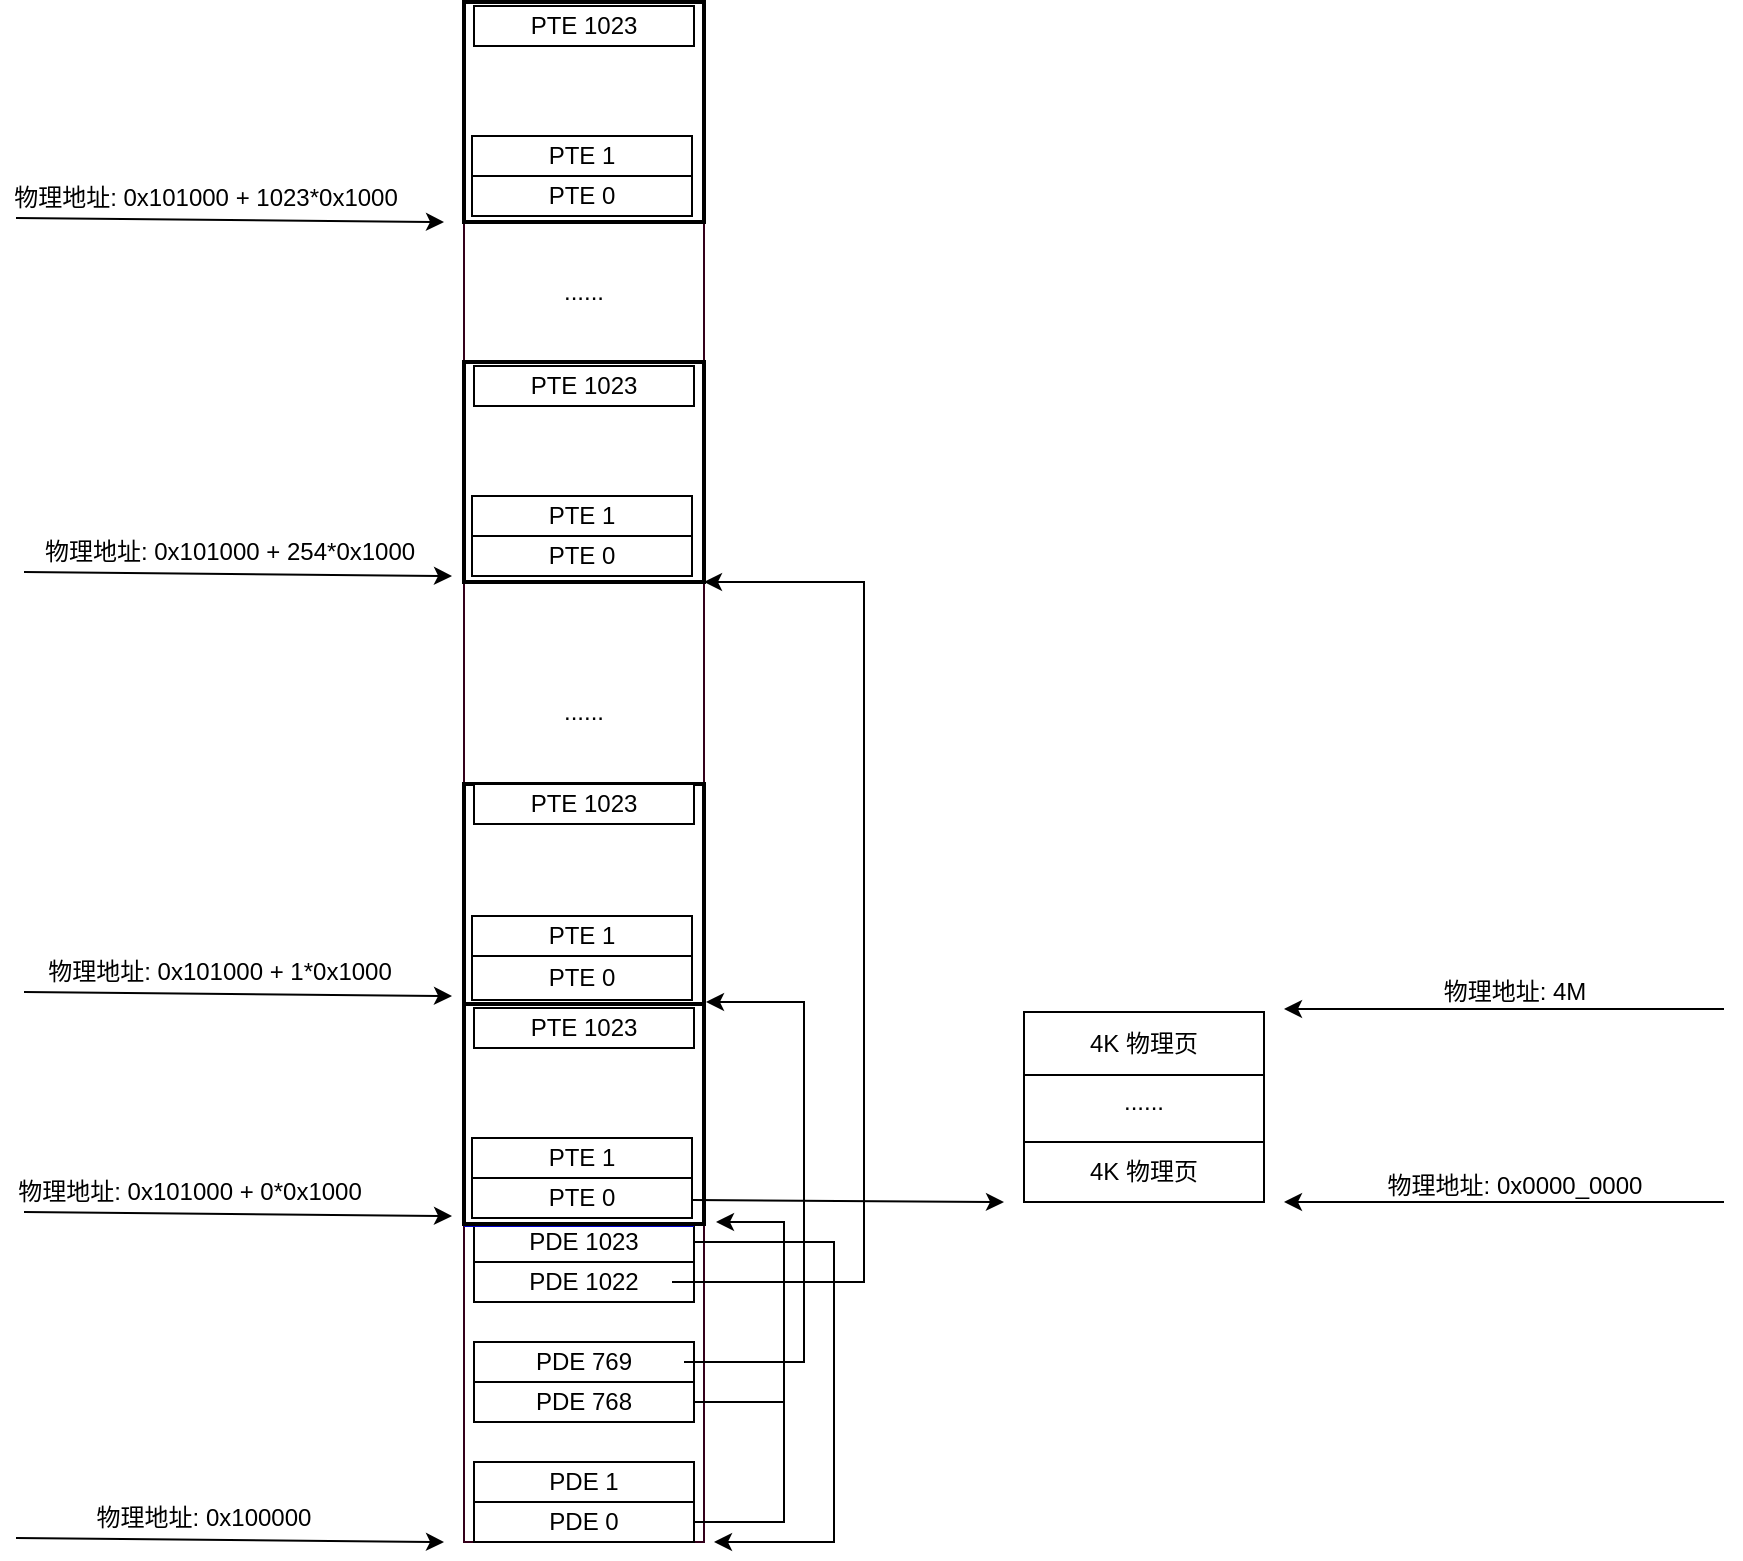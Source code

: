 <mxfile version="21.6.5" type="device">
  <diagram name="第 1 页" id="Iy9FVly_qUaEM8M-tV3w">
    <mxGraphModel dx="954" dy="1785" grid="1" gridSize="10" guides="1" tooltips="1" connect="1" arrows="1" fold="1" page="1" pageScale="1" pageWidth="827" pageHeight="1169" math="0" shadow="0">
      <root>
        <mxCell id="0" />
        <mxCell id="1" parent="0" />
        <mxCell id="ng-8pXc5gimPbxyd-tf--1" value="" style="rounded=0;whiteSpace=wrap;html=1;strokeColor=#33001A;" parent="1" vertex="1">
          <mxGeometry x="280" y="-250" width="120" height="610" as="geometry" />
        </mxCell>
        <mxCell id="ng-8pXc5gimPbxyd-tf--2" value="" style="rounded=0;whiteSpace=wrap;html=1;strokeColor=#33001A;" parent="1" vertex="1">
          <mxGeometry x="280" y="360" width="120" height="160" as="geometry" />
        </mxCell>
        <mxCell id="ng-8pXc5gimPbxyd-tf--3" value="PDE 0" style="rounded=0;whiteSpace=wrap;html=1;" parent="1" vertex="1">
          <mxGeometry x="285" y="500" width="110" height="20" as="geometry" />
        </mxCell>
        <mxCell id="ng-8pXc5gimPbxyd-tf--4" value="PDE 1" style="rounded=0;whiteSpace=wrap;html=1;" parent="1" vertex="1">
          <mxGeometry x="285" y="480" width="110" height="20" as="geometry" />
        </mxCell>
        <mxCell id="ng-8pXc5gimPbxyd-tf--5" value="PDE 1023" style="rounded=0;whiteSpace=wrap;html=1;" parent="1" vertex="1">
          <mxGeometry x="285" y="360" width="110" height="20" as="geometry" />
        </mxCell>
        <mxCell id="ng-8pXc5gimPbxyd-tf--6" value="" style="endArrow=none;html=1;rounded=0;entryX=1;entryY=0;entryDx=0;entryDy=0;exitX=0;exitY=1;exitDx=0;exitDy=0;strokeColor=#0000CC;strokeWidth=5;" parent="1" source="ng-8pXc5gimPbxyd-tf--1" target="ng-8pXc5gimPbxyd-tf--5" edge="1">
          <mxGeometry width="50" height="50" relative="1" as="geometry">
            <mxPoint x="90" y="400" as="sourcePoint" />
            <mxPoint x="140" y="350" as="targetPoint" />
          </mxGeometry>
        </mxCell>
        <mxCell id="ng-8pXc5gimPbxyd-tf--8" value="PDE 768" style="rounded=0;whiteSpace=wrap;html=1;" parent="1" vertex="1">
          <mxGeometry x="285" y="440" width="110" height="20" as="geometry" />
        </mxCell>
        <mxCell id="ng-8pXc5gimPbxyd-tf--20" value="" style="group" parent="1" vertex="1" connectable="0">
          <mxGeometry x="280" y="251" width="120" height="110" as="geometry" />
        </mxCell>
        <mxCell id="ng-8pXc5gimPbxyd-tf--9" value="" style="rounded=0;whiteSpace=wrap;html=1;strokeWidth=2;" parent="ng-8pXc5gimPbxyd-tf--20" vertex="1">
          <mxGeometry width="120" height="110" as="geometry" />
        </mxCell>
        <mxCell id="ng-8pXc5gimPbxyd-tf--11" value="PTE 0" style="rounded=0;whiteSpace=wrap;html=1;" parent="ng-8pXc5gimPbxyd-tf--20" vertex="1">
          <mxGeometry x="4" y="87" width="110" height="20" as="geometry" />
        </mxCell>
        <mxCell id="ng-8pXc5gimPbxyd-tf--12" value="PTE 1023" style="rounded=0;whiteSpace=wrap;html=1;" parent="ng-8pXc5gimPbxyd-tf--20" vertex="1">
          <mxGeometry x="5" y="2" width="110" height="20" as="geometry" />
        </mxCell>
        <mxCell id="ng-8pXc5gimPbxyd-tf--13" value="PTE 1" style="rounded=0;whiteSpace=wrap;html=1;" parent="ng-8pXc5gimPbxyd-tf--20" vertex="1">
          <mxGeometry x="4" y="67" width="110" height="20" as="geometry" />
        </mxCell>
        <mxCell id="ng-8pXc5gimPbxyd-tf--27" value="" style="group" parent="1" vertex="1" connectable="0">
          <mxGeometry x="280" y="-250" width="120" height="110" as="geometry" />
        </mxCell>
        <mxCell id="ng-8pXc5gimPbxyd-tf--28" value="" style="rounded=0;whiteSpace=wrap;html=1;strokeWidth=2;" parent="ng-8pXc5gimPbxyd-tf--27" vertex="1">
          <mxGeometry width="120" height="110" as="geometry" />
        </mxCell>
        <mxCell id="ng-8pXc5gimPbxyd-tf--29" value="PTE 0" style="rounded=0;whiteSpace=wrap;html=1;" parent="ng-8pXc5gimPbxyd-tf--27" vertex="1">
          <mxGeometry x="4" y="87" width="110" height="20" as="geometry" />
        </mxCell>
        <mxCell id="ng-8pXc5gimPbxyd-tf--30" value="PTE 1023" style="rounded=0;whiteSpace=wrap;html=1;" parent="ng-8pXc5gimPbxyd-tf--27" vertex="1">
          <mxGeometry x="5" y="2" width="110" height="20" as="geometry" />
        </mxCell>
        <mxCell id="ng-8pXc5gimPbxyd-tf--31" value="PTE 1" style="rounded=0;whiteSpace=wrap;html=1;" parent="ng-8pXc5gimPbxyd-tf--27" vertex="1">
          <mxGeometry x="4" y="67" width="110" height="20" as="geometry" />
        </mxCell>
        <mxCell id="ng-8pXc5gimPbxyd-tf--33" value="......" style="text;html=1;strokeColor=none;fillColor=none;align=center;verticalAlign=middle;whiteSpace=wrap;rounded=0;" parent="1" vertex="1">
          <mxGeometry x="310" y="90" width="60" height="30" as="geometry" />
        </mxCell>
        <mxCell id="ng-8pXc5gimPbxyd-tf--38" value="" style="group" parent="1" vertex="1" connectable="0">
          <mxGeometry x="56" y="503" width="214" height="17" as="geometry" />
        </mxCell>
        <mxCell id="ng-8pXc5gimPbxyd-tf--34" value="" style="endArrow=classic;html=1;rounded=0;" parent="ng-8pXc5gimPbxyd-tf--38" edge="1">
          <mxGeometry width="50" height="50" relative="1" as="geometry">
            <mxPoint y="15" as="sourcePoint" />
            <mxPoint x="214" y="17" as="targetPoint" />
          </mxGeometry>
        </mxCell>
        <mxCell id="ng-8pXc5gimPbxyd-tf--36" value="物理地址: 0x100000" style="text;html=1;strokeColor=none;fillColor=none;align=center;verticalAlign=middle;whiteSpace=wrap;rounded=0;" parent="ng-8pXc5gimPbxyd-tf--38" vertex="1">
          <mxGeometry x="9" width="170" height="10" as="geometry" />
        </mxCell>
        <mxCell id="ng-8pXc5gimPbxyd-tf--39" value="" style="group" parent="1" vertex="1" connectable="0">
          <mxGeometry x="60" y="340" width="214" height="17" as="geometry" />
        </mxCell>
        <mxCell id="ng-8pXc5gimPbxyd-tf--40" value="" style="endArrow=classic;html=1;rounded=0;" parent="ng-8pXc5gimPbxyd-tf--39" edge="1">
          <mxGeometry width="50" height="50" relative="1" as="geometry">
            <mxPoint y="15" as="sourcePoint" />
            <mxPoint x="214" y="17" as="targetPoint" />
          </mxGeometry>
        </mxCell>
        <mxCell id="ng-8pXc5gimPbxyd-tf--41" value="物理地址: 0x101000 + 0*0x1000" style="text;html=1;strokeColor=none;fillColor=none;align=center;verticalAlign=middle;whiteSpace=wrap;rounded=0;" parent="ng-8pXc5gimPbxyd-tf--39" vertex="1">
          <mxGeometry x="-10" width="186" height="10" as="geometry" />
        </mxCell>
        <mxCell id="ng-8pXc5gimPbxyd-tf--42" value="" style="group" parent="1" vertex="1" connectable="0">
          <mxGeometry x="60" y="230" width="214" height="17" as="geometry" />
        </mxCell>
        <mxCell id="ng-8pXc5gimPbxyd-tf--43" value="" style="endArrow=classic;html=1;rounded=0;" parent="ng-8pXc5gimPbxyd-tf--42" edge="1">
          <mxGeometry width="50" height="50" relative="1" as="geometry">
            <mxPoint y="15" as="sourcePoint" />
            <mxPoint x="214" y="17" as="targetPoint" />
          </mxGeometry>
        </mxCell>
        <mxCell id="ng-8pXc5gimPbxyd-tf--44" value="物理地址: 0x101000 + 1*0x1000" style="text;html=1;strokeColor=none;fillColor=none;align=center;verticalAlign=middle;whiteSpace=wrap;rounded=0;" parent="ng-8pXc5gimPbxyd-tf--42" vertex="1">
          <mxGeometry x="6" width="184" height="10" as="geometry" />
        </mxCell>
        <mxCell id="ng-8pXc5gimPbxyd-tf--45" value="" style="group" parent="1" vertex="1" connectable="0">
          <mxGeometry x="56" y="-157" width="214" height="17" as="geometry" />
        </mxCell>
        <mxCell id="ng-8pXc5gimPbxyd-tf--46" value="" style="endArrow=classic;html=1;rounded=0;" parent="ng-8pXc5gimPbxyd-tf--45" edge="1">
          <mxGeometry width="50" height="50" relative="1" as="geometry">
            <mxPoint y="15" as="sourcePoint" />
            <mxPoint x="214" y="17" as="targetPoint" />
          </mxGeometry>
        </mxCell>
        <mxCell id="ng-8pXc5gimPbxyd-tf--47" value="物理地址: 0x101000 + 1023*0x1000" style="text;html=1;strokeColor=none;fillColor=none;align=center;verticalAlign=middle;whiteSpace=wrap;rounded=0;" parent="ng-8pXc5gimPbxyd-tf--45" vertex="1">
          <mxGeometry x="-8" width="206" height="10" as="geometry" />
        </mxCell>
        <mxCell id="ng-8pXc5gimPbxyd-tf--48" value="" style="group" parent="1" vertex="1" connectable="0">
          <mxGeometry x="280" y="141" width="120" height="110" as="geometry" />
        </mxCell>
        <mxCell id="ng-8pXc5gimPbxyd-tf--22" value="" style="rounded=0;whiteSpace=wrap;html=1;strokeWidth=2;" parent="ng-8pXc5gimPbxyd-tf--48" vertex="1">
          <mxGeometry width="120" height="110" as="geometry" />
        </mxCell>
        <mxCell id="ng-8pXc5gimPbxyd-tf--23" value="PTE 0" style="rounded=0;whiteSpace=wrap;html=1;" parent="ng-8pXc5gimPbxyd-tf--48" vertex="1">
          <mxGeometry x="4" y="86" width="110" height="22" as="geometry" />
        </mxCell>
        <mxCell id="ng-8pXc5gimPbxyd-tf--24" value="PTE 1023" style="rounded=0;whiteSpace=wrap;html=1;" parent="ng-8pXc5gimPbxyd-tf--48" vertex="1">
          <mxGeometry x="5" width="110" height="20" as="geometry" />
        </mxCell>
        <mxCell id="ng-8pXc5gimPbxyd-tf--25" value="PTE 1" style="rounded=0;whiteSpace=wrap;html=1;" parent="ng-8pXc5gimPbxyd-tf--48" vertex="1">
          <mxGeometry x="4" y="66" width="110" height="20" as="geometry" />
        </mxCell>
        <mxCell id="rMVgjCIZ4-813F9Rrh9d-5" value="......" style="rounded=0;whiteSpace=wrap;html=1;" vertex="1" parent="1">
          <mxGeometry x="560" y="280" width="120" height="40" as="geometry" />
        </mxCell>
        <mxCell id="rMVgjCIZ4-813F9Rrh9d-6" value="4K 物理页" style="rounded=0;whiteSpace=wrap;html=1;" vertex="1" parent="1">
          <mxGeometry x="560" y="320" width="120" height="30" as="geometry" />
        </mxCell>
        <mxCell id="rMVgjCIZ4-813F9Rrh9d-11" value="4K 物理页" style="rounded=0;whiteSpace=wrap;html=1;" vertex="1" parent="1">
          <mxGeometry x="560" y="255" width="120" height="31.5" as="geometry" />
        </mxCell>
        <mxCell id="rMVgjCIZ4-813F9Rrh9d-12" value="" style="group" vertex="1" connectable="0" parent="1">
          <mxGeometry x="280" y="-70" width="120" height="110" as="geometry" />
        </mxCell>
        <mxCell id="rMVgjCIZ4-813F9Rrh9d-13" value="" style="rounded=0;whiteSpace=wrap;html=1;strokeWidth=2;" vertex="1" parent="rMVgjCIZ4-813F9Rrh9d-12">
          <mxGeometry width="120" height="110" as="geometry" />
        </mxCell>
        <mxCell id="rMVgjCIZ4-813F9Rrh9d-14" value="PTE 0" style="rounded=0;whiteSpace=wrap;html=1;" vertex="1" parent="rMVgjCIZ4-813F9Rrh9d-12">
          <mxGeometry x="4" y="87" width="110" height="20" as="geometry" />
        </mxCell>
        <mxCell id="rMVgjCIZ4-813F9Rrh9d-15" value="PTE 1023" style="rounded=0;whiteSpace=wrap;html=1;" vertex="1" parent="rMVgjCIZ4-813F9Rrh9d-12">
          <mxGeometry x="5" y="2" width="110" height="20" as="geometry" />
        </mxCell>
        <mxCell id="rMVgjCIZ4-813F9Rrh9d-16" value="PTE 1" style="rounded=0;whiteSpace=wrap;html=1;" vertex="1" parent="rMVgjCIZ4-813F9Rrh9d-12">
          <mxGeometry x="4" y="67" width="110" height="20" as="geometry" />
        </mxCell>
        <mxCell id="rMVgjCIZ4-813F9Rrh9d-17" value="......" style="text;html=1;strokeColor=none;fillColor=none;align=center;verticalAlign=middle;whiteSpace=wrap;rounded=0;" vertex="1" parent="1">
          <mxGeometry x="310" y="-120" width="60" height="30" as="geometry" />
        </mxCell>
        <mxCell id="rMVgjCIZ4-813F9Rrh9d-18" value="" style="group" vertex="1" connectable="0" parent="1">
          <mxGeometry x="60" y="20" width="214" height="17" as="geometry" />
        </mxCell>
        <mxCell id="rMVgjCIZ4-813F9Rrh9d-19" value="" style="endArrow=classic;html=1;rounded=0;" edge="1" parent="rMVgjCIZ4-813F9Rrh9d-18">
          <mxGeometry width="50" height="50" relative="1" as="geometry">
            <mxPoint y="15" as="sourcePoint" />
            <mxPoint x="214" y="17" as="targetPoint" />
          </mxGeometry>
        </mxCell>
        <mxCell id="rMVgjCIZ4-813F9Rrh9d-20" value="物理地址: 0x101000 + 254*0x1000" style="text;html=1;strokeColor=none;fillColor=none;align=center;verticalAlign=middle;whiteSpace=wrap;rounded=0;" vertex="1" parent="rMVgjCIZ4-813F9Rrh9d-18">
          <mxGeometry x="6" width="194" height="10" as="geometry" />
        </mxCell>
        <mxCell id="rMVgjCIZ4-813F9Rrh9d-22" value="" style="endArrow=classic;html=1;rounded=0;exitX=1;exitY=0.5;exitDx=0;exitDy=0;" edge="1" parent="1" source="ng-8pXc5gimPbxyd-tf--3">
          <mxGeometry width="50" height="50" relative="1" as="geometry">
            <mxPoint x="402" y="510" as="sourcePoint" />
            <mxPoint x="406" y="360" as="targetPoint" />
            <Array as="points">
              <mxPoint x="440" y="510" />
              <mxPoint x="440" y="430" />
              <mxPoint x="440" y="360" />
            </Array>
          </mxGeometry>
        </mxCell>
        <mxCell id="rMVgjCIZ4-813F9Rrh9d-24" value="" style="endArrow=none;html=1;rounded=0;exitX=1;exitY=0.5;exitDx=0;exitDy=0;" edge="1" parent="1" source="ng-8pXc5gimPbxyd-tf--8">
          <mxGeometry width="50" height="50" relative="1" as="geometry">
            <mxPoint x="430" y="423" as="sourcePoint" />
            <mxPoint x="440" y="361" as="targetPoint" />
            <Array as="points">
              <mxPoint x="440" y="450" />
            </Array>
          </mxGeometry>
        </mxCell>
        <mxCell id="rMVgjCIZ4-813F9Rrh9d-25" value="" style="endArrow=classic;html=1;rounded=0;exitX=1;exitY=0.5;exitDx=0;exitDy=0;" edge="1" parent="1" source="ng-8pXc5gimPbxyd-tf--5">
          <mxGeometry width="50" height="50" relative="1" as="geometry">
            <mxPoint x="390" y="370" as="sourcePoint" />
            <mxPoint x="405" y="520" as="targetPoint" />
            <Array as="points">
              <mxPoint x="465" y="370" />
              <mxPoint x="465" y="520" />
            </Array>
          </mxGeometry>
        </mxCell>
        <mxCell id="rMVgjCIZ4-813F9Rrh9d-26" value="" style="group" vertex="1" connectable="0" parent="1">
          <mxGeometry x="690" y="326.5" width="220" height="30" as="geometry" />
        </mxCell>
        <mxCell id="rMVgjCIZ4-813F9Rrh9d-8" value="" style="endArrow=classic;html=1;rounded=0;" edge="1" parent="rMVgjCIZ4-813F9Rrh9d-26">
          <mxGeometry width="50" height="50" relative="1" as="geometry">
            <mxPoint x="220" y="23.5" as="sourcePoint" />
            <mxPoint y="23.5" as="targetPoint" />
          </mxGeometry>
        </mxCell>
        <mxCell id="rMVgjCIZ4-813F9Rrh9d-9" value="物理地址: 0x0000_0000" style="text;html=1;align=center;verticalAlign=middle;resizable=0;points=[];autosize=1;strokeColor=none;fillColor=none;" vertex="1" parent="rMVgjCIZ4-813F9Rrh9d-26">
          <mxGeometry x="40" width="150" height="30" as="geometry" />
        </mxCell>
        <mxCell id="rMVgjCIZ4-813F9Rrh9d-29" value="" style="group" vertex="1" connectable="0" parent="1">
          <mxGeometry x="690" y="230" width="220" height="30" as="geometry" />
        </mxCell>
        <mxCell id="rMVgjCIZ4-813F9Rrh9d-30" value="" style="endArrow=classic;html=1;rounded=0;" edge="1" parent="rMVgjCIZ4-813F9Rrh9d-29">
          <mxGeometry width="50" height="50" relative="1" as="geometry">
            <mxPoint x="220" y="23.5" as="sourcePoint" />
            <mxPoint y="23.5" as="targetPoint" />
          </mxGeometry>
        </mxCell>
        <mxCell id="rMVgjCIZ4-813F9Rrh9d-31" value="物理地址: 4M" style="text;html=1;align=center;verticalAlign=middle;resizable=0;points=[];autosize=1;strokeColor=none;fillColor=none;" vertex="1" parent="rMVgjCIZ4-813F9Rrh9d-29">
          <mxGeometry x="70" width="90" height="30" as="geometry" />
        </mxCell>
        <mxCell id="rMVgjCIZ4-813F9Rrh9d-32" value="" style="endArrow=classic;html=1;rounded=0;exitX=1;exitY=0.5;exitDx=0;exitDy=0;" edge="1" parent="1">
          <mxGeometry width="50" height="50" relative="1" as="geometry">
            <mxPoint x="394" y="349" as="sourcePoint" />
            <mxPoint x="550" y="350" as="targetPoint" />
          </mxGeometry>
        </mxCell>
        <mxCell id="rMVgjCIZ4-813F9Rrh9d-33" value="PDE 769" style="rounded=0;whiteSpace=wrap;html=1;" vertex="1" parent="1">
          <mxGeometry x="285" y="420" width="110" height="20" as="geometry" />
        </mxCell>
        <mxCell id="rMVgjCIZ4-813F9Rrh9d-35" value="" style="endArrow=classic;html=1;rounded=0;exitX=1;exitY=0.5;exitDx=0;exitDy=0;" edge="1" parent="1">
          <mxGeometry width="50" height="50" relative="1" as="geometry">
            <mxPoint x="390" y="430" as="sourcePoint" />
            <mxPoint x="401" y="250" as="targetPoint" />
            <Array as="points">
              <mxPoint x="450" y="430" />
              <mxPoint x="450" y="350" />
              <mxPoint x="450" y="250" />
            </Array>
          </mxGeometry>
        </mxCell>
        <mxCell id="rMVgjCIZ4-813F9Rrh9d-36" value="PDE 1022" style="rounded=0;whiteSpace=wrap;html=1;" vertex="1" parent="1">
          <mxGeometry x="285" y="380" width="110" height="20" as="geometry" />
        </mxCell>
        <mxCell id="rMVgjCIZ4-813F9Rrh9d-37" value="" style="endArrow=classic;html=1;rounded=0;exitX=1;exitY=0.5;exitDx=0;exitDy=0;" edge="1" parent="1">
          <mxGeometry width="50" height="50" relative="1" as="geometry">
            <mxPoint x="384" y="390" as="sourcePoint" />
            <mxPoint x="400" y="40" as="targetPoint" />
            <Array as="points">
              <mxPoint x="480" y="390" />
              <mxPoint x="480" y="310" />
              <mxPoint x="480" y="210" />
              <mxPoint x="480" y="40" />
            </Array>
          </mxGeometry>
        </mxCell>
      </root>
    </mxGraphModel>
  </diagram>
</mxfile>
